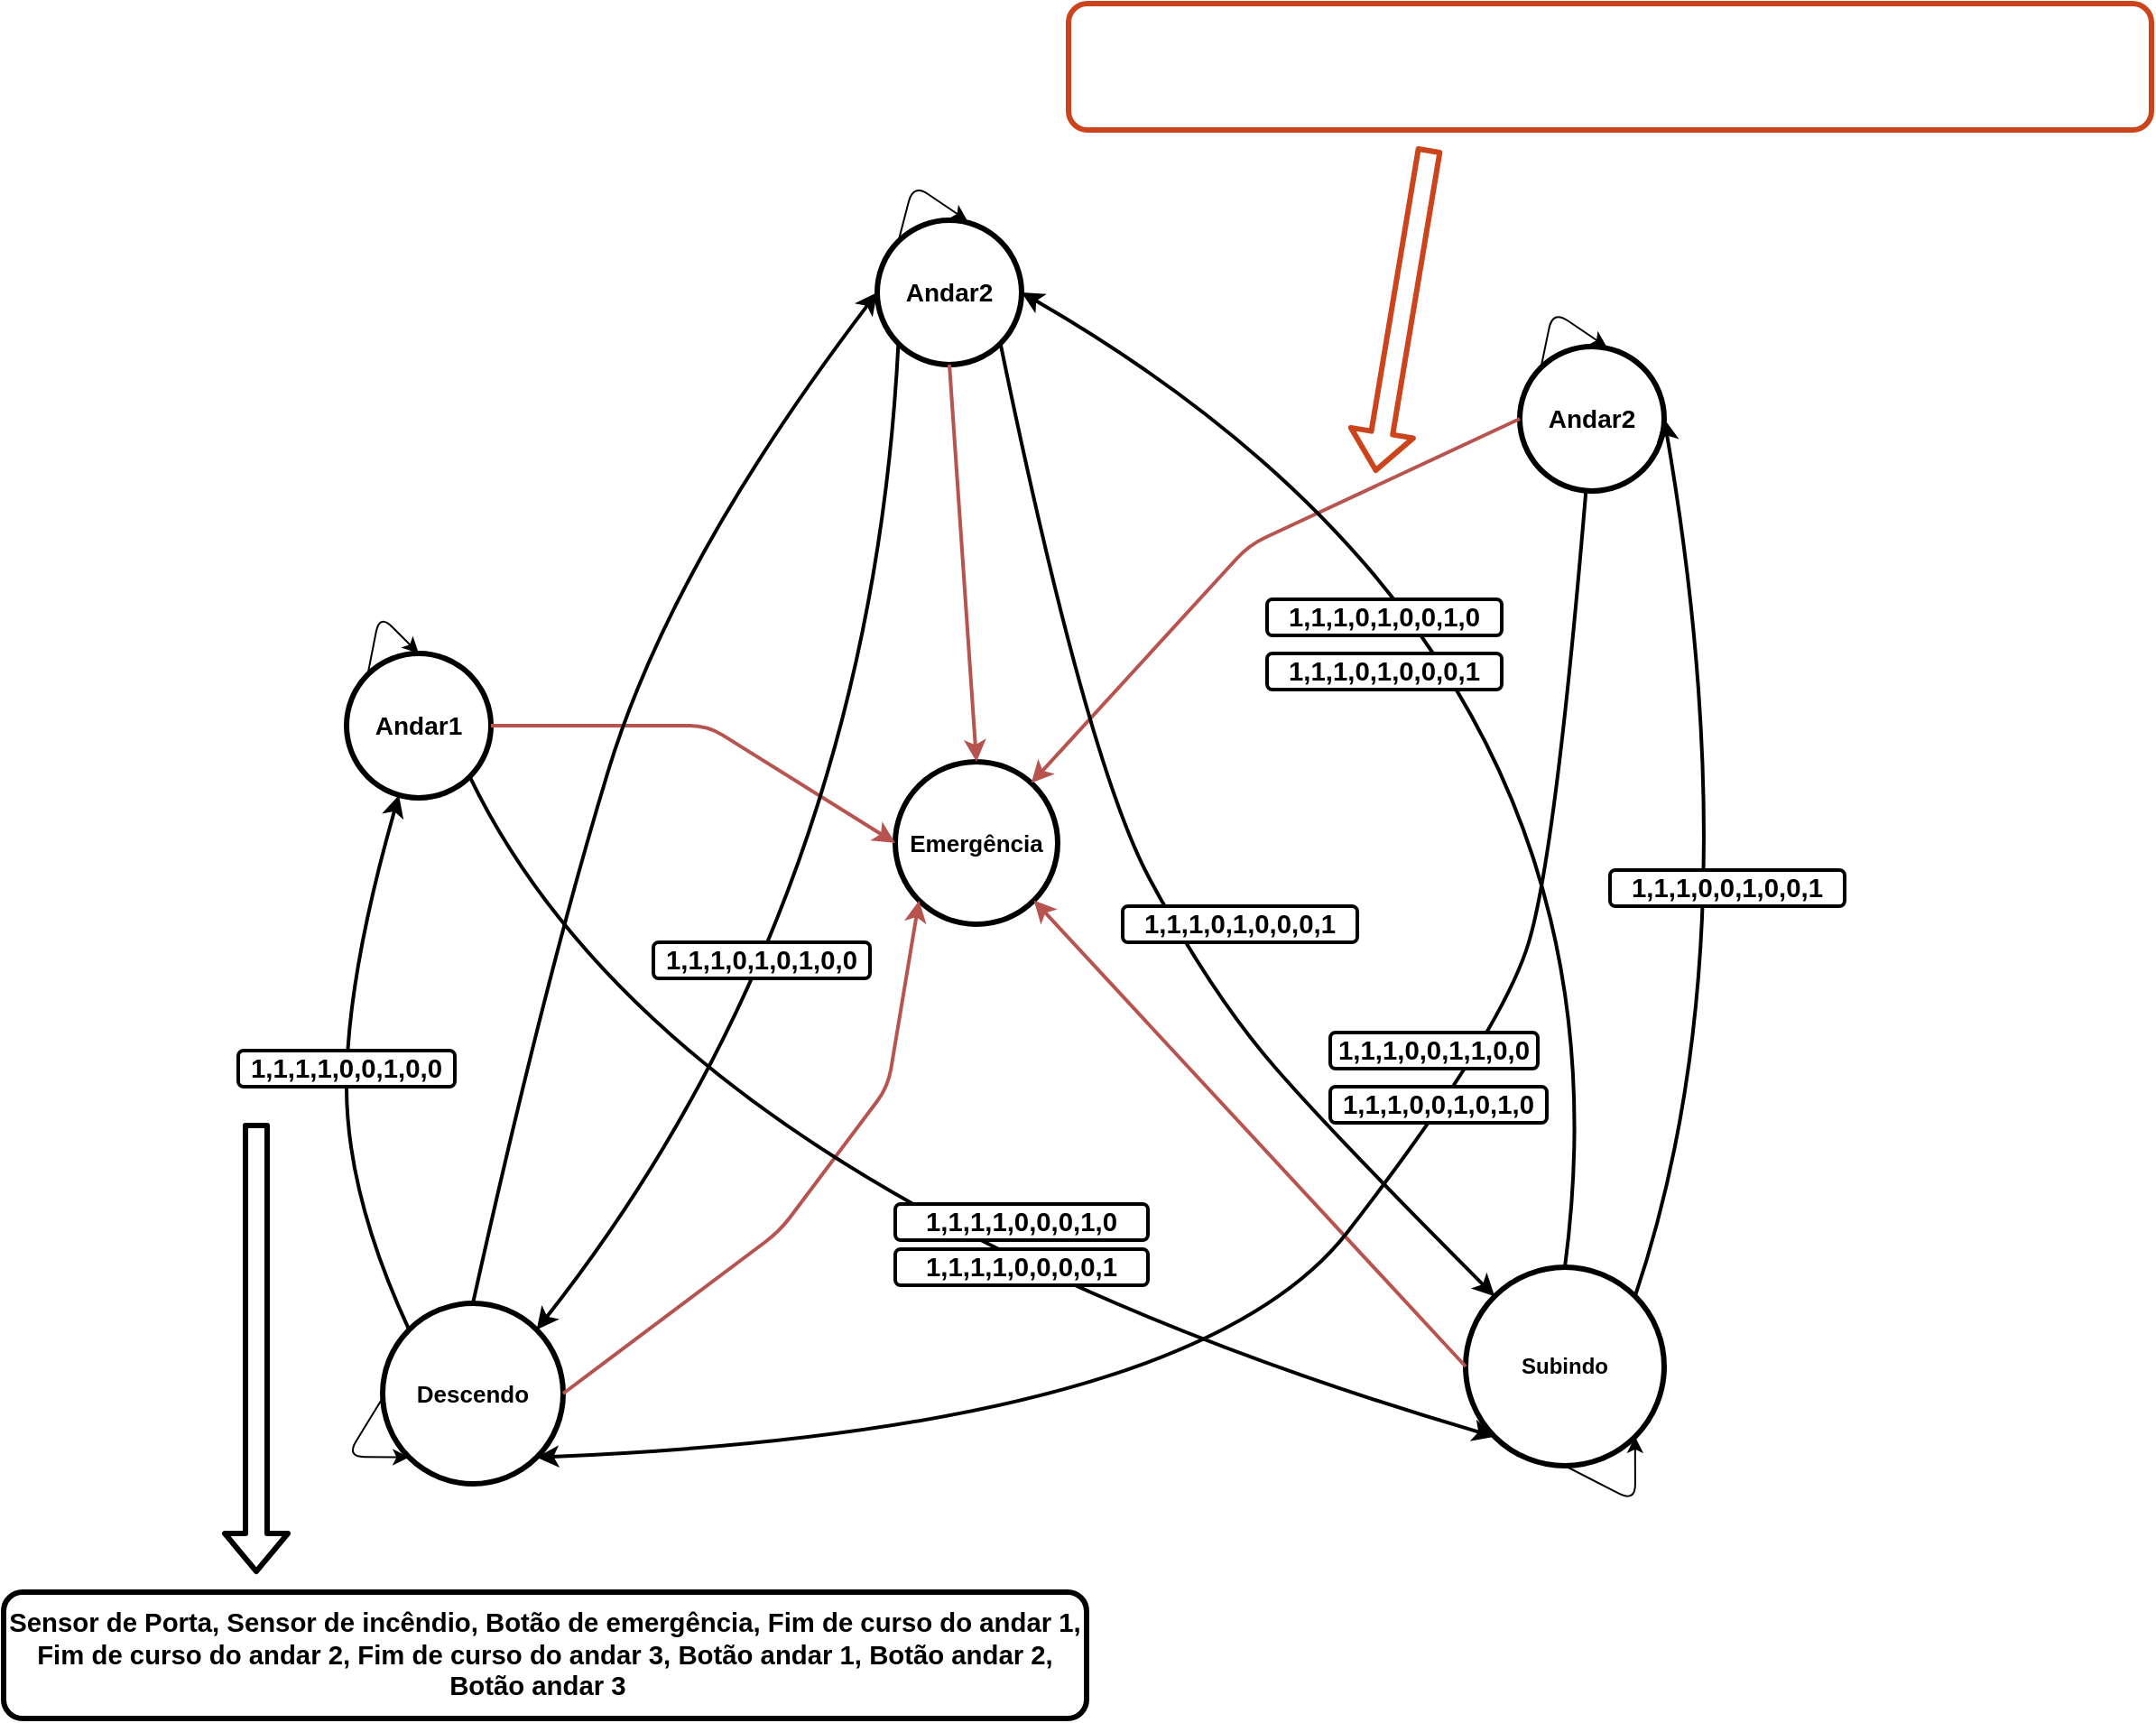<mxfile>
    <diagram id="-iqM8rC-7A34NJt66M_C" name="Page-1">
        <mxGraphModel dx="2424" dy="2282" grid="1" gridSize="10" guides="1" tooltips="1" connect="1" arrows="1" fold="1" page="1" pageScale="1" pageWidth="827" pageHeight="1169" math="0" shadow="0">
            <root>
                <mxCell id="0"/>
                <mxCell id="1" parent="0"/>
                <mxCell id="JEFxncGDEQIBqT9fs3Xw-1" value="&lt;b&gt;&lt;font style=&quot;font-size: 14px&quot;&gt;Andar1&lt;/font&gt;&lt;/b&gt;" style="ellipse;whiteSpace=wrap;html=1;aspect=fixed;strokeWidth=3;" parent="1" vertex="1">
                    <mxGeometry x="40" y="280" width="80" height="80" as="geometry"/>
                </mxCell>
                <mxCell id="JEFxncGDEQIBqT9fs3Xw-2" value="&lt;b style=&quot;font-size: 14px&quot;&gt;Andar2&lt;/b&gt;" style="ellipse;whiteSpace=wrap;html=1;aspect=fixed;strokeWidth=3;" parent="1" vertex="1">
                    <mxGeometry x="334" y="40" width="80" height="80" as="geometry"/>
                </mxCell>
                <mxCell id="JEFxncGDEQIBqT9fs3Xw-3" value="&lt;b&gt;&lt;font style=&quot;font-size: 14px&quot;&gt;Andar2&lt;/font&gt;&lt;/b&gt;" style="ellipse;whiteSpace=wrap;html=1;aspect=fixed;strokeWidth=3;" parent="1" vertex="1">
                    <mxGeometry x="690" y="110" width="80" height="80" as="geometry"/>
                </mxCell>
                <mxCell id="JEFxncGDEQIBqT9fs3Xw-4" value="&lt;b&gt;Subindo&lt;/b&gt;" style="ellipse;whiteSpace=wrap;html=1;aspect=fixed;strokeWidth=3;" parent="1" vertex="1">
                    <mxGeometry x="660" y="620" width="110" height="110" as="geometry"/>
                </mxCell>
                <mxCell id="JEFxncGDEQIBqT9fs3Xw-5" value="&lt;b&gt;&lt;font style=&quot;font-size: 13px&quot;&gt;Descendo&lt;/font&gt;&lt;/b&gt;" style="ellipse;whiteSpace=wrap;html=1;aspect=fixed;strokeWidth=3;" parent="1" vertex="1">
                    <mxGeometry x="60" y="640" width="100" height="100" as="geometry"/>
                </mxCell>
                <mxCell id="JEFxncGDEQIBqT9fs3Xw-6" value="&lt;b&gt;&lt;font style=&quot;font-size: 13px&quot;&gt;Emergência&lt;/font&gt;&lt;/b&gt;" style="ellipse;whiteSpace=wrap;html=1;aspect=fixed;strokeWidth=3;" parent="1" vertex="1">
                    <mxGeometry x="344" y="340" width="90" height="90" as="geometry"/>
                </mxCell>
                <mxCell id="JEFxncGDEQIBqT9fs3Xw-16" value="" style="endArrow=classic;html=1;entryX=0;entryY=0.5;entryDx=0;entryDy=0;fillColor=#f8cecc;strokeColor=#b85450;strokeWidth=2;exitX=1;exitY=0.5;exitDx=0;exitDy=0;" parent="1" source="JEFxncGDEQIBqT9fs3Xw-1" target="JEFxncGDEQIBqT9fs3Xw-6" edge="1">
                    <mxGeometry width="50" height="50" relative="1" as="geometry">
                        <mxPoint x="140" y="330" as="sourcePoint"/>
                        <mxPoint x="230" y="300" as="targetPoint"/>
                        <Array as="points">
                            <mxPoint x="240" y="320"/>
                        </Array>
                    </mxGeometry>
                </mxCell>
                <mxCell id="JEFxncGDEQIBqT9fs3Xw-17" value="" style="endArrow=classic;html=1;fillColor=#f8cecc;strokeColor=#b85450;strokeWidth=2;exitX=0.5;exitY=1;exitDx=0;exitDy=0;entryX=0.5;entryY=0;entryDx=0;entryDy=0;" parent="1" source="JEFxncGDEQIBqT9fs3Xw-2" target="JEFxncGDEQIBqT9fs3Xw-6" edge="1">
                    <mxGeometry width="50" height="50" relative="1" as="geometry">
                        <mxPoint x="340" y="250" as="sourcePoint"/>
                        <mxPoint x="370" y="340" as="targetPoint"/>
                    </mxGeometry>
                </mxCell>
                <mxCell id="JEFxncGDEQIBqT9fs3Xw-18" value="" style="endArrow=classic;html=1;fillColor=#f8cecc;strokeColor=#b85450;strokeWidth=2;exitX=0;exitY=0.5;exitDx=0;exitDy=0;" parent="1" source="JEFxncGDEQIBqT9fs3Xw-3" target="JEFxncGDEQIBqT9fs3Xw-6" edge="1">
                    <mxGeometry width="50" height="50" relative="1" as="geometry">
                        <mxPoint x="520" y="281.84" as="sourcePoint"/>
                        <mxPoint x="552.64" y="398.16" as="targetPoint"/>
                        <Array as="points">
                            <mxPoint x="540" y="220"/>
                        </Array>
                    </mxGeometry>
                </mxCell>
                <mxCell id="JEFxncGDEQIBqT9fs3Xw-19" value="" style="endArrow=classic;html=1;entryX=1;entryY=1;entryDx=0;entryDy=0;fillColor=#f8cecc;strokeColor=#b85450;strokeWidth=2;exitX=0;exitY=0.5;exitDx=0;exitDy=0;" parent="1" source="JEFxncGDEQIBqT9fs3Xw-4" target="JEFxncGDEQIBqT9fs3Xw-6" edge="1">
                    <mxGeometry width="50" height="50" relative="1" as="geometry">
                        <mxPoint x="360" y="270" as="sourcePoint"/>
                        <mxPoint x="392.64" y="386.32" as="targetPoint"/>
                    </mxGeometry>
                </mxCell>
                <mxCell id="JEFxncGDEQIBqT9fs3Xw-20" value="" style="endArrow=classic;html=1;fillColor=#f8cecc;strokeColor=#b85450;strokeWidth=2;exitX=1;exitY=0.5;exitDx=0;exitDy=0;entryX=0;entryY=1;entryDx=0;entryDy=0;" parent="1" source="JEFxncGDEQIBqT9fs3Xw-5" target="JEFxncGDEQIBqT9fs3Xw-6" edge="1">
                    <mxGeometry width="50" height="50" relative="1" as="geometry">
                        <mxPoint x="330" y="610" as="sourcePoint"/>
                        <mxPoint x="380" y="440" as="targetPoint"/>
                        <Array as="points">
                            <mxPoint x="280" y="600"/>
                            <mxPoint x="340" y="520"/>
                        </Array>
                    </mxGeometry>
                </mxCell>
                <mxCell id="JEFxncGDEQIBqT9fs3Xw-25" value="" style="curved=1;endArrow=classic;html=1;strokeWidth=2;exitX=0.5;exitY=0;exitDx=0;exitDy=0;entryX=0;entryY=0.5;entryDx=0;entryDy=0;" parent="1" source="JEFxncGDEQIBqT9fs3Xw-5" target="JEFxncGDEQIBqT9fs3Xw-2" edge="1">
                    <mxGeometry width="50" height="50" relative="1" as="geometry">
                        <mxPoint x="160" y="300" as="sourcePoint"/>
                        <mxPoint x="210" y="250" as="targetPoint"/>
                        <Array as="points">
                            <mxPoint x="150" y="460"/>
                            <mxPoint x="220" y="230"/>
                        </Array>
                    </mxGeometry>
                </mxCell>
                <mxCell id="JEFxncGDEQIBqT9fs3Xw-26" value="" style="curved=1;endArrow=classic;html=1;strokeColor=#000000;strokeWidth=2;entryX=1;entryY=0;entryDx=0;entryDy=0;exitX=0;exitY=1;exitDx=0;exitDy=0;" parent="1" source="JEFxncGDEQIBqT9fs3Xw-2" target="JEFxncGDEQIBqT9fs3Xw-5" edge="1">
                    <mxGeometry width="50" height="50" relative="1" as="geometry">
                        <mxPoint x="330" y="240" as="sourcePoint"/>
                        <mxPoint x="310" y="590" as="targetPoint"/>
                        <Array as="points">
                            <mxPoint x="330" y="420"/>
                        </Array>
                    </mxGeometry>
                </mxCell>
                <mxCell id="JEFxncGDEQIBqT9fs3Xw-27" value="" style="curved=1;endArrow=classic;html=1;strokeColor=#000000;strokeWidth=2;entryX=0;entryY=1;entryDx=0;entryDy=0;exitX=1;exitY=1;exitDx=0;exitDy=0;" parent="1" source="JEFxncGDEQIBqT9fs3Xw-1" target="JEFxncGDEQIBqT9fs3Xw-4" edge="1">
                    <mxGeometry width="50" height="50" relative="1" as="geometry">
                        <mxPoint x="140" y="360" as="sourcePoint"/>
                        <mxPoint x="630" y="650" as="targetPoint"/>
                        <Array as="points">
                            <mxPoint x="220" y="580"/>
                        </Array>
                    </mxGeometry>
                </mxCell>
                <mxCell id="JEFxncGDEQIBqT9fs3Xw-28" value="" style="curved=1;endArrow=classic;html=1;strokeWidth=2;exitX=0;exitY=0;exitDx=0;exitDy=0;" parent="1" source="JEFxncGDEQIBqT9fs3Xw-5" target="JEFxncGDEQIBqT9fs3Xw-1" edge="1">
                    <mxGeometry width="50" height="50" relative="1" as="geometry">
                        <mxPoint x="305" y="630" as="sourcePoint"/>
                        <mxPoint x="330.275" y="238.8" as="targetPoint"/>
                        <Array as="points">
                            <mxPoint x="40" y="580"/>
                            <mxPoint x="40" y="460"/>
                        </Array>
                    </mxGeometry>
                </mxCell>
                <mxCell id="JEFxncGDEQIBqT9fs3Xw-29" value="" style="curved=1;endArrow=classic;html=1;strokeWidth=2;exitX=1;exitY=0;exitDx=0;exitDy=0;entryX=1;entryY=0.5;entryDx=0;entryDy=0;" parent="1" source="JEFxncGDEQIBqT9fs3Xw-4" target="JEFxncGDEQIBqT9fs3Xw-3" edge="1">
                    <mxGeometry width="50" height="50" relative="1" as="geometry">
                        <mxPoint x="700" y="580" as="sourcePoint"/>
                        <mxPoint x="665" y="310" as="targetPoint"/>
                        <Array as="points">
                            <mxPoint x="820" y="440"/>
                        </Array>
                    </mxGeometry>
                </mxCell>
                <mxCell id="JEFxncGDEQIBqT9fs3Xw-30" value="" style="curved=1;endArrow=classic;html=1;strokeColor=#000000;strokeWidth=2;entryX=1;entryY=1;entryDx=0;entryDy=0;" parent="1" source="JEFxncGDEQIBqT9fs3Xw-3" target="JEFxncGDEQIBqT9fs3Xw-5" edge="1">
                    <mxGeometry width="50" height="50" relative="1" as="geometry">
                        <mxPoint x="340" y="250" as="sourcePoint"/>
                        <mxPoint x="320" y="620" as="targetPoint"/>
                        <Array as="points">
                            <mxPoint x="710" y="390"/>
                            <mxPoint x="680" y="490"/>
                            <mxPoint x="510" y="710"/>
                        </Array>
                    </mxGeometry>
                </mxCell>
                <mxCell id="JEFxncGDEQIBqT9fs3Xw-33" value="" style="curved=1;endArrow=classic;html=1;strokeColor=#000000;strokeWidth=2;entryX=0;entryY=0;entryDx=0;entryDy=0;exitX=1;exitY=1;exitDx=0;exitDy=0;" parent="1" source="JEFxncGDEQIBqT9fs3Xw-2" target="JEFxncGDEQIBqT9fs3Xw-4" edge="1">
                    <mxGeometry width="50" height="50" relative="1" as="geometry">
                        <mxPoint x="360" y="240" as="sourcePoint"/>
                        <mxPoint x="680" y="580" as="targetPoint"/>
                        <Array as="points">
                            <mxPoint x="450" y="340"/>
                            <mxPoint x="520" y="470"/>
                            <mxPoint x="590" y="550"/>
                        </Array>
                    </mxGeometry>
                </mxCell>
                <mxCell id="JEFxncGDEQIBqT9fs3Xw-34" value="" style="curved=1;endArrow=classic;html=1;strokeWidth=2;exitX=0.5;exitY=0;exitDx=0;exitDy=0;entryX=1;entryY=0.5;entryDx=0;entryDy=0;" parent="1" source="JEFxncGDEQIBqT9fs3Xw-4" target="JEFxncGDEQIBqT9fs3Xw-2" edge="1">
                    <mxGeometry width="50" height="50" relative="1" as="geometry">
                        <mxPoint x="670" y="570" as="sourcePoint"/>
                        <mxPoint x="380" y="220" as="targetPoint"/>
                        <Array as="points">
                            <mxPoint x="760" y="280"/>
                        </Array>
                    </mxGeometry>
                </mxCell>
                <mxCell id="ZxOsnHt_C15PmaDr5NMT-2" value="" style="endArrow=classic;html=1;exitX=0;exitY=0;exitDx=0;exitDy=0;entryX=0.625;entryY=0.004;entryDx=0;entryDy=0;entryPerimeter=0;" parent="1" source="JEFxncGDEQIBqT9fs3Xw-2" target="JEFxncGDEQIBqT9fs3Xw-2" edge="1">
                    <mxGeometry width="50" height="50" relative="1" as="geometry">
                        <mxPoint x="264" y="110" as="sourcePoint"/>
                        <mxPoint x="344" y="50" as="targetPoint"/>
                        <Array as="points">
                            <mxPoint x="354" y="20"/>
                        </Array>
                    </mxGeometry>
                </mxCell>
                <mxCell id="11eCTQWaDXBdQ_oKk8_j-1" value="&lt;span id=&quot;docs-internal-guid-bbf0f4e8-7fff-1e35-a5ee-ff3e7a154e85&quot;&gt;&lt;span style=&quot;font-size: 11pt ; font-family: &amp;#34;arial&amp;#34; ; background-color: transparent ; vertical-align: baseline&quot;&gt;&lt;b&gt;1,1,1,1,0,0,0,1,0&lt;/b&gt;&lt;/span&gt;&lt;/span&gt;" style="text;html=1;align=center;verticalAlign=middle;whiteSpace=wrap;rounded=1;shadow=0;strokeColor=#000000;glass=0;fillColor=#ffffff;strokeWidth=2;" parent="1" vertex="1">
                    <mxGeometry x="344" y="585" width="140" height="20" as="geometry"/>
                </mxCell>
                <mxCell id="11eCTQWaDXBdQ_oKk8_j-2" value="&lt;span id=&quot;docs-internal-guid-6589a4b1-7fff-5ea1-2ef8-7b5d9af1116f&quot;&gt;&lt;span style=&quot;font-size: 11pt ; font-family: &amp;#34;arial&amp;#34; ; background-color: transparent ; vertical-align: baseline&quot;&gt;&lt;b&gt;1,1,1,1,0,0,0,0,1&lt;/b&gt;&lt;/span&gt;&lt;/span&gt;" style="text;html=1;align=center;verticalAlign=middle;whiteSpace=wrap;rounded=1;strokeColor=#000000;fillColor=#ffffff;strokeWidth=2;" parent="1" vertex="1">
                    <mxGeometry x="344" y="610" width="140" height="20" as="geometry"/>
                </mxCell>
                <mxCell id="11eCTQWaDXBdQ_oKk8_j-5" value="&lt;span id=&quot;docs-internal-guid-22f6198f-7fff-e776-b713-9b277268731d&quot;&gt;&lt;span style=&quot;font-size: 11pt ; font-family: &amp;#34;arial&amp;#34; ; background-color: transparent ; vertical-align: baseline&quot;&gt;&lt;b&gt;1,1,1,0,1,0,0,1,0 &lt;/b&gt;&lt;/span&gt;&lt;/span&gt;" style="text;html=1;align=center;verticalAlign=middle;whiteSpace=wrap;rounded=1;shadow=0;glass=0;strokeColor=#000000;fillColor=#ffffff;strokeWidth=2;" parent="1" vertex="1">
                    <mxGeometry x="550" y="250" width="130" height="20" as="geometry"/>
                </mxCell>
                <mxCell id="11eCTQWaDXBdQ_oKk8_j-6" value="&lt;span id=&quot;docs-internal-guid-ace200eb-7fff-2d70-2511-e228b79c8bc5&quot;&gt;&lt;span style=&quot;font-size: 11pt ; font-family: &amp;#34;arial&amp;#34; ; background-color: transparent ; vertical-align: baseline&quot;&gt;&lt;b&gt;1,1,1,0,1,0,0,0,1&lt;/b&gt;&lt;/span&gt;&lt;/span&gt;" style="text;html=1;align=center;verticalAlign=middle;whiteSpace=wrap;rounded=1;shadow=0;glass=0;strokeColor=#000000;fillColor=#ffffff;strokeWidth=2;" parent="1" vertex="1">
                    <mxGeometry x="550" y="280" width="130" height="20" as="geometry"/>
                </mxCell>
                <mxCell id="11eCTQWaDXBdQ_oKk8_j-10" value="&lt;span id=&quot;docs-internal-guid-dba571e7-7fff-0a41-ba9d-065aade47dcb&quot;&gt;&lt;span style=&quot;font-size: 11pt ; font-family: &amp;#34;arial&amp;#34; ; background-color: transparent ; vertical-align: baseline&quot;&gt;&lt;b&gt;1,1,1,0,1,0,0,0,1&lt;/b&gt;&lt;/span&gt;&lt;/span&gt;" style="text;html=1;align=center;verticalAlign=middle;whiteSpace=wrap;rounded=1;shadow=0;glass=0;strokeColor=#000000;fillColor=#ffffff;strokeWidth=2;" parent="1" vertex="1">
                    <mxGeometry x="470" y="420" width="130" height="20" as="geometry"/>
                </mxCell>
                <mxCell id="11eCTQWaDXBdQ_oKk8_j-14" value="&lt;span id=&quot;docs-internal-guid-af920bf1-7fff-59b1-4576-196e4c3b9e97&quot;&gt;&lt;span style=&quot;font-size: 11pt ; font-family: &amp;#34;arial&amp;#34; ; background-color: transparent ; vertical-align: baseline&quot;&gt;&lt;b&gt;1,1,1,0,0,1,0,0,1&lt;/b&gt;&lt;/span&gt;&lt;/span&gt;" style="text;html=1;align=center;verticalAlign=middle;whiteSpace=wrap;rounded=1;shadow=0;glass=0;strokeColor=#000000;fillColor=#ffffff;strokeWidth=2;" parent="1" vertex="1">
                    <mxGeometry x="740" y="400" width="130" height="20" as="geometry"/>
                </mxCell>
                <mxCell id="11eCTQWaDXBdQ_oKk8_j-16" value="&lt;span id=&quot;docs-internal-guid-c035a042-7fff-0c49-afb8-e89a290ca3a1&quot;&gt;&lt;span style=&quot;font-size: 11pt ; font-family: &amp;#34;arial&amp;#34; ; background-color: transparent ; vertical-align: baseline&quot;&gt;&lt;b&gt;1,1,1,0,0,1,1,0,0 &lt;/b&gt;&lt;/span&gt;&lt;/span&gt;" style="text;html=1;align=center;verticalAlign=middle;whiteSpace=wrap;rounded=1;shadow=0;glass=0;strokeColor=#000000;fillColor=#ffffff;strokeWidth=2;" parent="1" vertex="1">
                    <mxGeometry x="585" y="490" width="115" height="20" as="geometry"/>
                </mxCell>
                <mxCell id="11eCTQWaDXBdQ_oKk8_j-20" value="&lt;span id=&quot;docs-internal-guid-0a450c5b-7fff-b23b-1960-abfe635e3b5a&quot;&gt;&lt;span style=&quot;font-size: 11pt ; font-family: &amp;#34;arial&amp;#34; ; background-color: transparent ; vertical-align: baseline&quot;&gt;&lt;b&gt;1,1,1,0,0,1,0,1,0&lt;/b&gt;&lt;/span&gt;&lt;/span&gt;" style="text;html=1;align=center;verticalAlign=middle;whiteSpace=wrap;rounded=1;shadow=0;glass=0;strokeColor=#000000;fillColor=#ffffff;strokeWidth=2;" parent="1" vertex="1">
                    <mxGeometry x="585" y="520" width="120" height="20" as="geometry"/>
                </mxCell>
                <mxCell id="11eCTQWaDXBdQ_oKk8_j-21" value="&lt;span id=&quot;docs-internal-guid-e81d2fcb-7fff-33a9-42db-fe3db5209c5e&quot;&gt;&lt;span style=&quot;font-size: 11pt ; font-family: &amp;#34;arial&amp;#34; ; background-color: transparent ; vertical-align: baseline&quot;&gt;&lt;b&gt;1,1,1,0,1,0,1,0,0&lt;/b&gt;&lt;/span&gt;&lt;/span&gt;" style="text;html=1;align=center;verticalAlign=middle;whiteSpace=wrap;rounded=1;shadow=0;glass=0;strokeColor=#000000;fillColor=#ffffff;strokeWidth=2;" parent="1" vertex="1">
                    <mxGeometry x="210" y="440" width="120" height="20" as="geometry"/>
                </mxCell>
                <mxCell id="11eCTQWaDXBdQ_oKk8_j-23" value="&lt;span id=&quot;docs-internal-guid-e2418df5-7fff-e7c6-6563-67e01c6ffb01&quot;&gt;&lt;span style=&quot;font-size: 11pt ; font-family: &amp;#34;arial&amp;#34; ; background-color: transparent ; vertical-align: baseline&quot;&gt;&lt;b&gt;1,1,1,1,0,0,1,0,0&lt;/b&gt;&lt;/span&gt;&lt;/span&gt;" style="text;html=1;align=center;verticalAlign=middle;whiteSpace=wrap;rounded=1;shadow=0;glass=0;strokeColor=#000000;fillColor=#ffffff;strokeWidth=2;" parent="1" vertex="1">
                    <mxGeometry x="-20" y="500" width="120" height="20" as="geometry"/>
                </mxCell>
                <mxCell id="3" value="" style="endArrow=classic;html=1;entryX=0.625;entryY=0.004;entryDx=0;entryDy=0;entryPerimeter=0;exitX=0;exitY=0;exitDx=0;exitDy=0;" parent="1" source="JEFxncGDEQIBqT9fs3Xw-3" edge="1">
                    <mxGeometry width="50" height="50" relative="1" as="geometry">
                        <mxPoint x="700" y="122" as="sourcePoint"/>
                        <mxPoint x="738.28" y="110.32" as="targetPoint"/>
                        <Array as="points">
                            <mxPoint x="708.28" y="90"/>
                        </Array>
                    </mxGeometry>
                </mxCell>
                <mxCell id="4" value="" style="endArrow=classic;html=1;entryX=0.5;entryY=0;entryDx=0;entryDy=0;exitX=0;exitY=0;exitDx=0;exitDy=0;" parent="1" source="JEFxncGDEQIBqT9fs3Xw-1" target="JEFxncGDEQIBqT9fs3Xw-1" edge="1">
                    <mxGeometry width="50" height="50" relative="1" as="geometry">
                        <mxPoint x="30" y="290" as="sourcePoint"/>
                        <mxPoint x="88.28" y="278.6" as="targetPoint"/>
                        <Array as="points">
                            <mxPoint x="58.28" y="258.28"/>
                        </Array>
                    </mxGeometry>
                </mxCell>
                <mxCell id="5" value="" style="endArrow=classic;html=1;exitX=-0.009;exitY=0.539;exitDx=0;exitDy=0;entryX=0;entryY=1;entryDx=0;entryDy=0;exitPerimeter=0;" parent="1" source="JEFxncGDEQIBqT9fs3Xw-5" target="JEFxncGDEQIBqT9fs3Xw-5" edge="1">
                    <mxGeometry width="50" height="50" relative="1" as="geometry">
                        <mxPoint x="39.996" y="791.716" as="sourcePoint"/>
                        <mxPoint x="78.28" y="780.32" as="targetPoint"/>
                        <Array as="points">
                            <mxPoint x="40" y="725"/>
                        </Array>
                    </mxGeometry>
                </mxCell>
                <mxCell id="7" value="" style="endArrow=classic;html=1;exitX=0.5;exitY=1;exitDx=0;exitDy=0;entryX=1;entryY=1;entryDx=0;entryDy=0;" parent="1" source="JEFxncGDEQIBqT9fs3Xw-4" target="JEFxncGDEQIBqT9fs3Xw-4" edge="1">
                    <mxGeometry width="50" height="50" relative="1" as="geometry">
                        <mxPoint x="679.996" y="781.716" as="sourcePoint"/>
                        <mxPoint x="718.28" y="770.32" as="targetPoint"/>
                        <Array as="points">
                            <mxPoint x="754" y="750"/>
                        </Array>
                    </mxGeometry>
                </mxCell>
                <mxCell id="8" value="" style="shape=flexArrow;endArrow=classic;html=1;strokeWidth=3;" edge="1" parent="1">
                    <mxGeometry width="50" height="50" relative="1" as="geometry">
                        <mxPoint x="-10" y="540" as="sourcePoint"/>
                        <mxPoint x="-10" y="790" as="targetPoint"/>
                    </mxGeometry>
                </mxCell>
                <mxCell id="10" value="&lt;font face=&quot;arial&quot;&gt;&lt;span style=&quot;font-size: 14.667px&quot;&gt;&lt;b&gt;Sensor de Porta, Sensor de incêndio, Botão de emergência, Fim de curso do andar 1, Fim de curso do andar 2, Fim de curso do andar 3, Botão andar 1, Botão andar 2, Botão andar 3&amp;nbsp;&amp;nbsp;&lt;/b&gt;&lt;/span&gt;&lt;/font&gt;" style="text;html=1;align=center;verticalAlign=middle;whiteSpace=wrap;rounded=1;shadow=0;strokeColor=#000000;glass=0;fillColor=#ffffff;strokeWidth=3;" vertex="1" parent="1">
                    <mxGeometry x="-150" y="800" width="600" height="70" as="geometry"/>
                </mxCell>
                <mxCell id="13" value="" style="text;html=1;align=center;verticalAlign=middle;whiteSpace=wrap;rounded=1;shadow=0;glass=0;fillColor=#ffffff;strokeWidth=3;strokeColor=#CC441B;" vertex="1" parent="1">
                    <mxGeometry x="440" y="-80" width="600" height="70" as="geometry"/>
                </mxCell>
                <mxCell id="14" value="" style="shape=flexArrow;endArrow=classic;html=1;strokeWidth=3;strokeColor=#CC441B;fillColor=#ffffff;" edge="1" parent="1">
                    <mxGeometry width="50" height="50" relative="1" as="geometry">
                        <mxPoint x="640" as="sourcePoint"/>
                        <mxPoint x="610" y="180" as="targetPoint"/>
                    </mxGeometry>
                </mxCell>
            </root>
        </mxGraphModel>
    </diagram>
</mxfile>